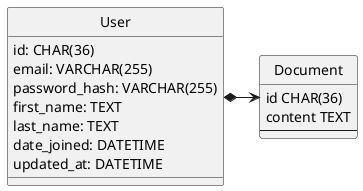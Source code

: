 @startuml domain
hide circle
skinparam linetype ortho
skinparam packageStyle rectangle

entity "User" as usr {
    id: CHAR(36)
    email: VARCHAR(255)
    password_hash: VARCHAR(255)
    first_name: TEXT
    last_name: TEXT
    date_joined: DATETIME
    updated_at: DATETIME
    __
}

entity "Document" as doc {
    id CHAR(36)
    content TEXT
    --
}

usr *-> doc
@enduml

